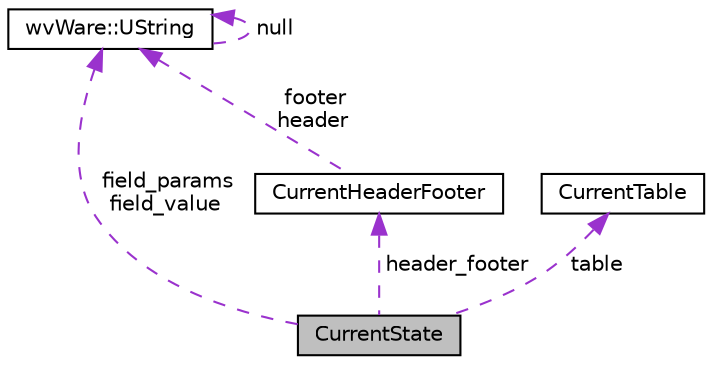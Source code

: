 digraph "CurrentState"
{
  edge [fontname="Helvetica",fontsize="10",labelfontname="Helvetica",labelfontsize="10"];
  node [fontname="Helvetica",fontsize="10",shape=record];
  Node1 [label="CurrentState",height=0.2,width=0.4,color="black", fillcolor="grey75", style="filled", fontcolor="black"];
  Node2 -> Node1 [dir="back",color="darkorchid3",fontsize="10",style="dashed",label=" header_footer" ,fontname="Helvetica"];
  Node2 [label="CurrentHeaderFooter",height=0.2,width=0.4,color="black", fillcolor="white", style="filled",URL="$struct_current_header_footer.html"];
  Node3 -> Node2 [dir="back",color="darkorchid3",fontsize="10",style="dashed",label=" footer\nheader" ,fontname="Helvetica"];
  Node3 [label="wvWare::UString",height=0.2,width=0.4,color="black", fillcolor="white", style="filled",URL="$classwv_ware_1_1_u_string.html",tooltip="Unicode string class "];
  Node3 -> Node3 [dir="back",color="darkorchid3",fontsize="10",style="dashed",label=" null" ,fontname="Helvetica"];
  Node3 -> Node1 [dir="back",color="darkorchid3",fontsize="10",style="dashed",label=" field_params\nfield_value" ,fontname="Helvetica"];
  Node4 -> Node1 [dir="back",color="darkorchid3",fontsize="10",style="dashed",label=" table" ,fontname="Helvetica"];
  Node4 [label="CurrentTable",height=0.2,width=0.4,color="black", fillcolor="white", style="filled",URL="$struct_current_table.html"];
}
